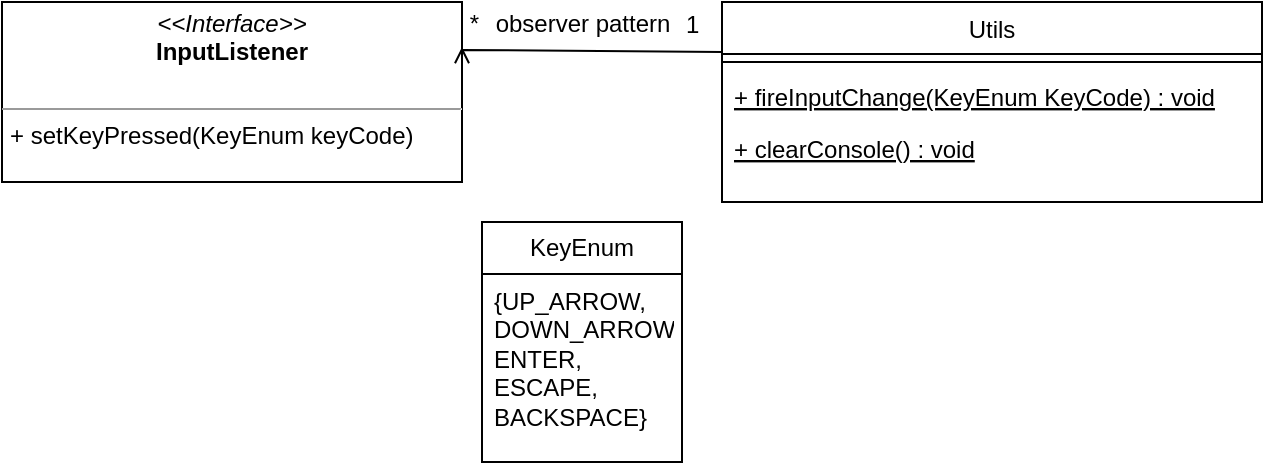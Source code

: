 <mxfile version="22.1.21" type="github">
  <diagram id="C5RBs43oDa-KdzZeNtuy" name="Page-1">
    <mxGraphModel dx="-52" dy="403" grid="1" gridSize="10" guides="1" tooltips="1" connect="1" arrows="1" fold="1" page="1" pageScale="1" pageWidth="827" pageHeight="1169" math="0" shadow="0">
      <root>
        <mxCell id="WIyWlLk6GJQsqaUBKTNV-0" />
        <mxCell id="WIyWlLk6GJQsqaUBKTNV-1" parent="WIyWlLk6GJQsqaUBKTNV-0" />
        <mxCell id="MuNWaxlUHPUMuLwleYI0-0" value="KeyEnum" style="swimlane;fontStyle=0;childLayout=stackLayout;horizontal=1;startSize=26;fillColor=none;horizontalStack=0;resizeParent=1;resizeParentMax=0;resizeLast=0;collapsible=1;marginBottom=0;whiteSpace=wrap;html=1;" vertex="1" parent="WIyWlLk6GJQsqaUBKTNV-1">
          <mxGeometry x="1360" y="250" width="100" height="120" as="geometry">
            <mxRectangle x="1484" y="360" width="130" height="30" as="alternateBounds" />
          </mxGeometry>
        </mxCell>
        <mxCell id="MuNWaxlUHPUMuLwleYI0-1" value="{UP_ARROW, DOWN_ARROW, ENTER, ESCAPE, BACKSPACE}" style="text;strokeColor=none;fillColor=none;align=left;verticalAlign=top;spacingLeft=4;spacingRight=4;overflow=hidden;rotatable=0;points=[[0,0.5],[1,0.5]];portConstraint=eastwest;whiteSpace=wrap;html=1;" vertex="1" parent="MuNWaxlUHPUMuLwleYI0-0">
          <mxGeometry y="26" width="100" height="94" as="geometry" />
        </mxCell>
        <mxCell id="MuNWaxlUHPUMuLwleYI0-4" value="&lt;p style=&quot;margin:0px;margin-top:4px;text-align:center;&quot;&gt;&lt;i&gt;&amp;lt;&amp;lt;Interface&amp;gt;&amp;gt;&lt;/i&gt;&lt;br&gt;&lt;b&gt;InputListener&lt;/b&gt;&lt;/p&gt;&lt;p style=&quot;margin:0px;margin-left:4px;&quot;&gt;&lt;br&gt;&lt;/p&gt;&lt;hr size=&quot;1&quot;&gt;&lt;p style=&quot;margin:0px;margin-left:4px;&quot;&gt;+ setKeyPressed(KeyEnum keyCode)&lt;/p&gt;" style="verticalAlign=top;align=left;overflow=fill;fontSize=12;fontFamily=Helvetica;html=1;whiteSpace=wrap;" vertex="1" parent="WIyWlLk6GJQsqaUBKTNV-1">
          <mxGeometry x="1120" y="140" width="230" height="90" as="geometry" />
        </mxCell>
        <mxCell id="MuNWaxlUHPUMuLwleYI0-9" value="Utils" style="swimlane;fontStyle=0;align=center;verticalAlign=top;childLayout=stackLayout;horizontal=1;startSize=26;horizontalStack=0;resizeParent=1;resizeLast=0;collapsible=1;marginBottom=0;rounded=0;shadow=0;strokeWidth=1;" vertex="1" parent="WIyWlLk6GJQsqaUBKTNV-1">
          <mxGeometry x="1480" y="140" width="270" height="100" as="geometry">
            <mxRectangle x="860" y="770" width="160" height="26" as="alternateBounds" />
          </mxGeometry>
        </mxCell>
        <mxCell id="MuNWaxlUHPUMuLwleYI0-11" value="" style="line;html=1;strokeWidth=1;align=left;verticalAlign=middle;spacingTop=-1;spacingLeft=3;spacingRight=3;rotatable=0;labelPosition=right;points=[];portConstraint=eastwest;" vertex="1" parent="MuNWaxlUHPUMuLwleYI0-9">
          <mxGeometry y="26" width="270" height="8" as="geometry" />
        </mxCell>
        <mxCell id="MuNWaxlUHPUMuLwleYI0-13" value="+ fireInputChange(KeyEnum KeyCode) : void" style="text;align=left;verticalAlign=top;spacingLeft=4;spacingRight=4;overflow=hidden;rotatable=0;points=[[0,0.5],[1,0.5]];portConstraint=eastwest;fontStyle=4" vertex="1" parent="MuNWaxlUHPUMuLwleYI0-9">
          <mxGeometry y="34" width="270" height="26" as="geometry" />
        </mxCell>
        <mxCell id="MuNWaxlUHPUMuLwleYI0-31" value="+ clearConsole() : void" style="text;align=left;verticalAlign=top;spacingLeft=4;spacingRight=4;overflow=hidden;rotatable=0;points=[[0,0.5],[1,0.5]];portConstraint=eastwest;fontStyle=4" vertex="1" parent="MuNWaxlUHPUMuLwleYI0-9">
          <mxGeometry y="60" width="270" height="26" as="geometry" />
        </mxCell>
        <mxCell id="MuNWaxlUHPUMuLwleYI0-36" value="" style="endArrow=open;shadow=0;strokeWidth=1;rounded=0;endFill=1;edgeStyle=elbowEdgeStyle;elbow=vertical;exitX=0;exitY=0.25;exitDx=0;exitDy=0;entryX=1;entryY=0.25;entryDx=0;entryDy=0;" edge="1" parent="WIyWlLk6GJQsqaUBKTNV-1" source="MuNWaxlUHPUMuLwleYI0-9" target="MuNWaxlUHPUMuLwleYI0-4">
          <mxGeometry x="0.5" y="41" relative="1" as="geometry">
            <mxPoint x="1340" y="281" as="sourcePoint" />
            <mxPoint x="1459" y="280" as="targetPoint" />
            <mxPoint x="-40" y="32" as="offset" />
          </mxGeometry>
        </mxCell>
        <mxCell id="MuNWaxlUHPUMuLwleYI0-37" value="1" style="resizable=0;align=left;verticalAlign=bottom;labelBackgroundColor=none;fontSize=12;" connectable="0" vertex="1" parent="MuNWaxlUHPUMuLwleYI0-36">
          <mxGeometry x="-1" relative="1" as="geometry">
            <mxPoint x="-20" y="-5" as="offset" />
          </mxGeometry>
        </mxCell>
        <mxCell id="MuNWaxlUHPUMuLwleYI0-38" value="*" style="resizable=0;align=right;verticalAlign=bottom;labelBackgroundColor=none;fontSize=12;" connectable="0" vertex="1" parent="MuNWaxlUHPUMuLwleYI0-36">
          <mxGeometry x="1" relative="1" as="geometry">
            <mxPoint x="10" y="-3" as="offset" />
          </mxGeometry>
        </mxCell>
        <mxCell id="MuNWaxlUHPUMuLwleYI0-39" value="observer pattern" style="text;html=1;resizable=0;points=[];;align=center;verticalAlign=middle;labelBackgroundColor=none;rounded=0;shadow=0;strokeWidth=1;fontSize=12;" vertex="1" connectable="0" parent="MuNWaxlUHPUMuLwleYI0-36">
          <mxGeometry x="0.5" y="49" relative="1" as="geometry">
            <mxPoint x="28" y="-62" as="offset" />
          </mxGeometry>
        </mxCell>
      </root>
    </mxGraphModel>
  </diagram>
</mxfile>
